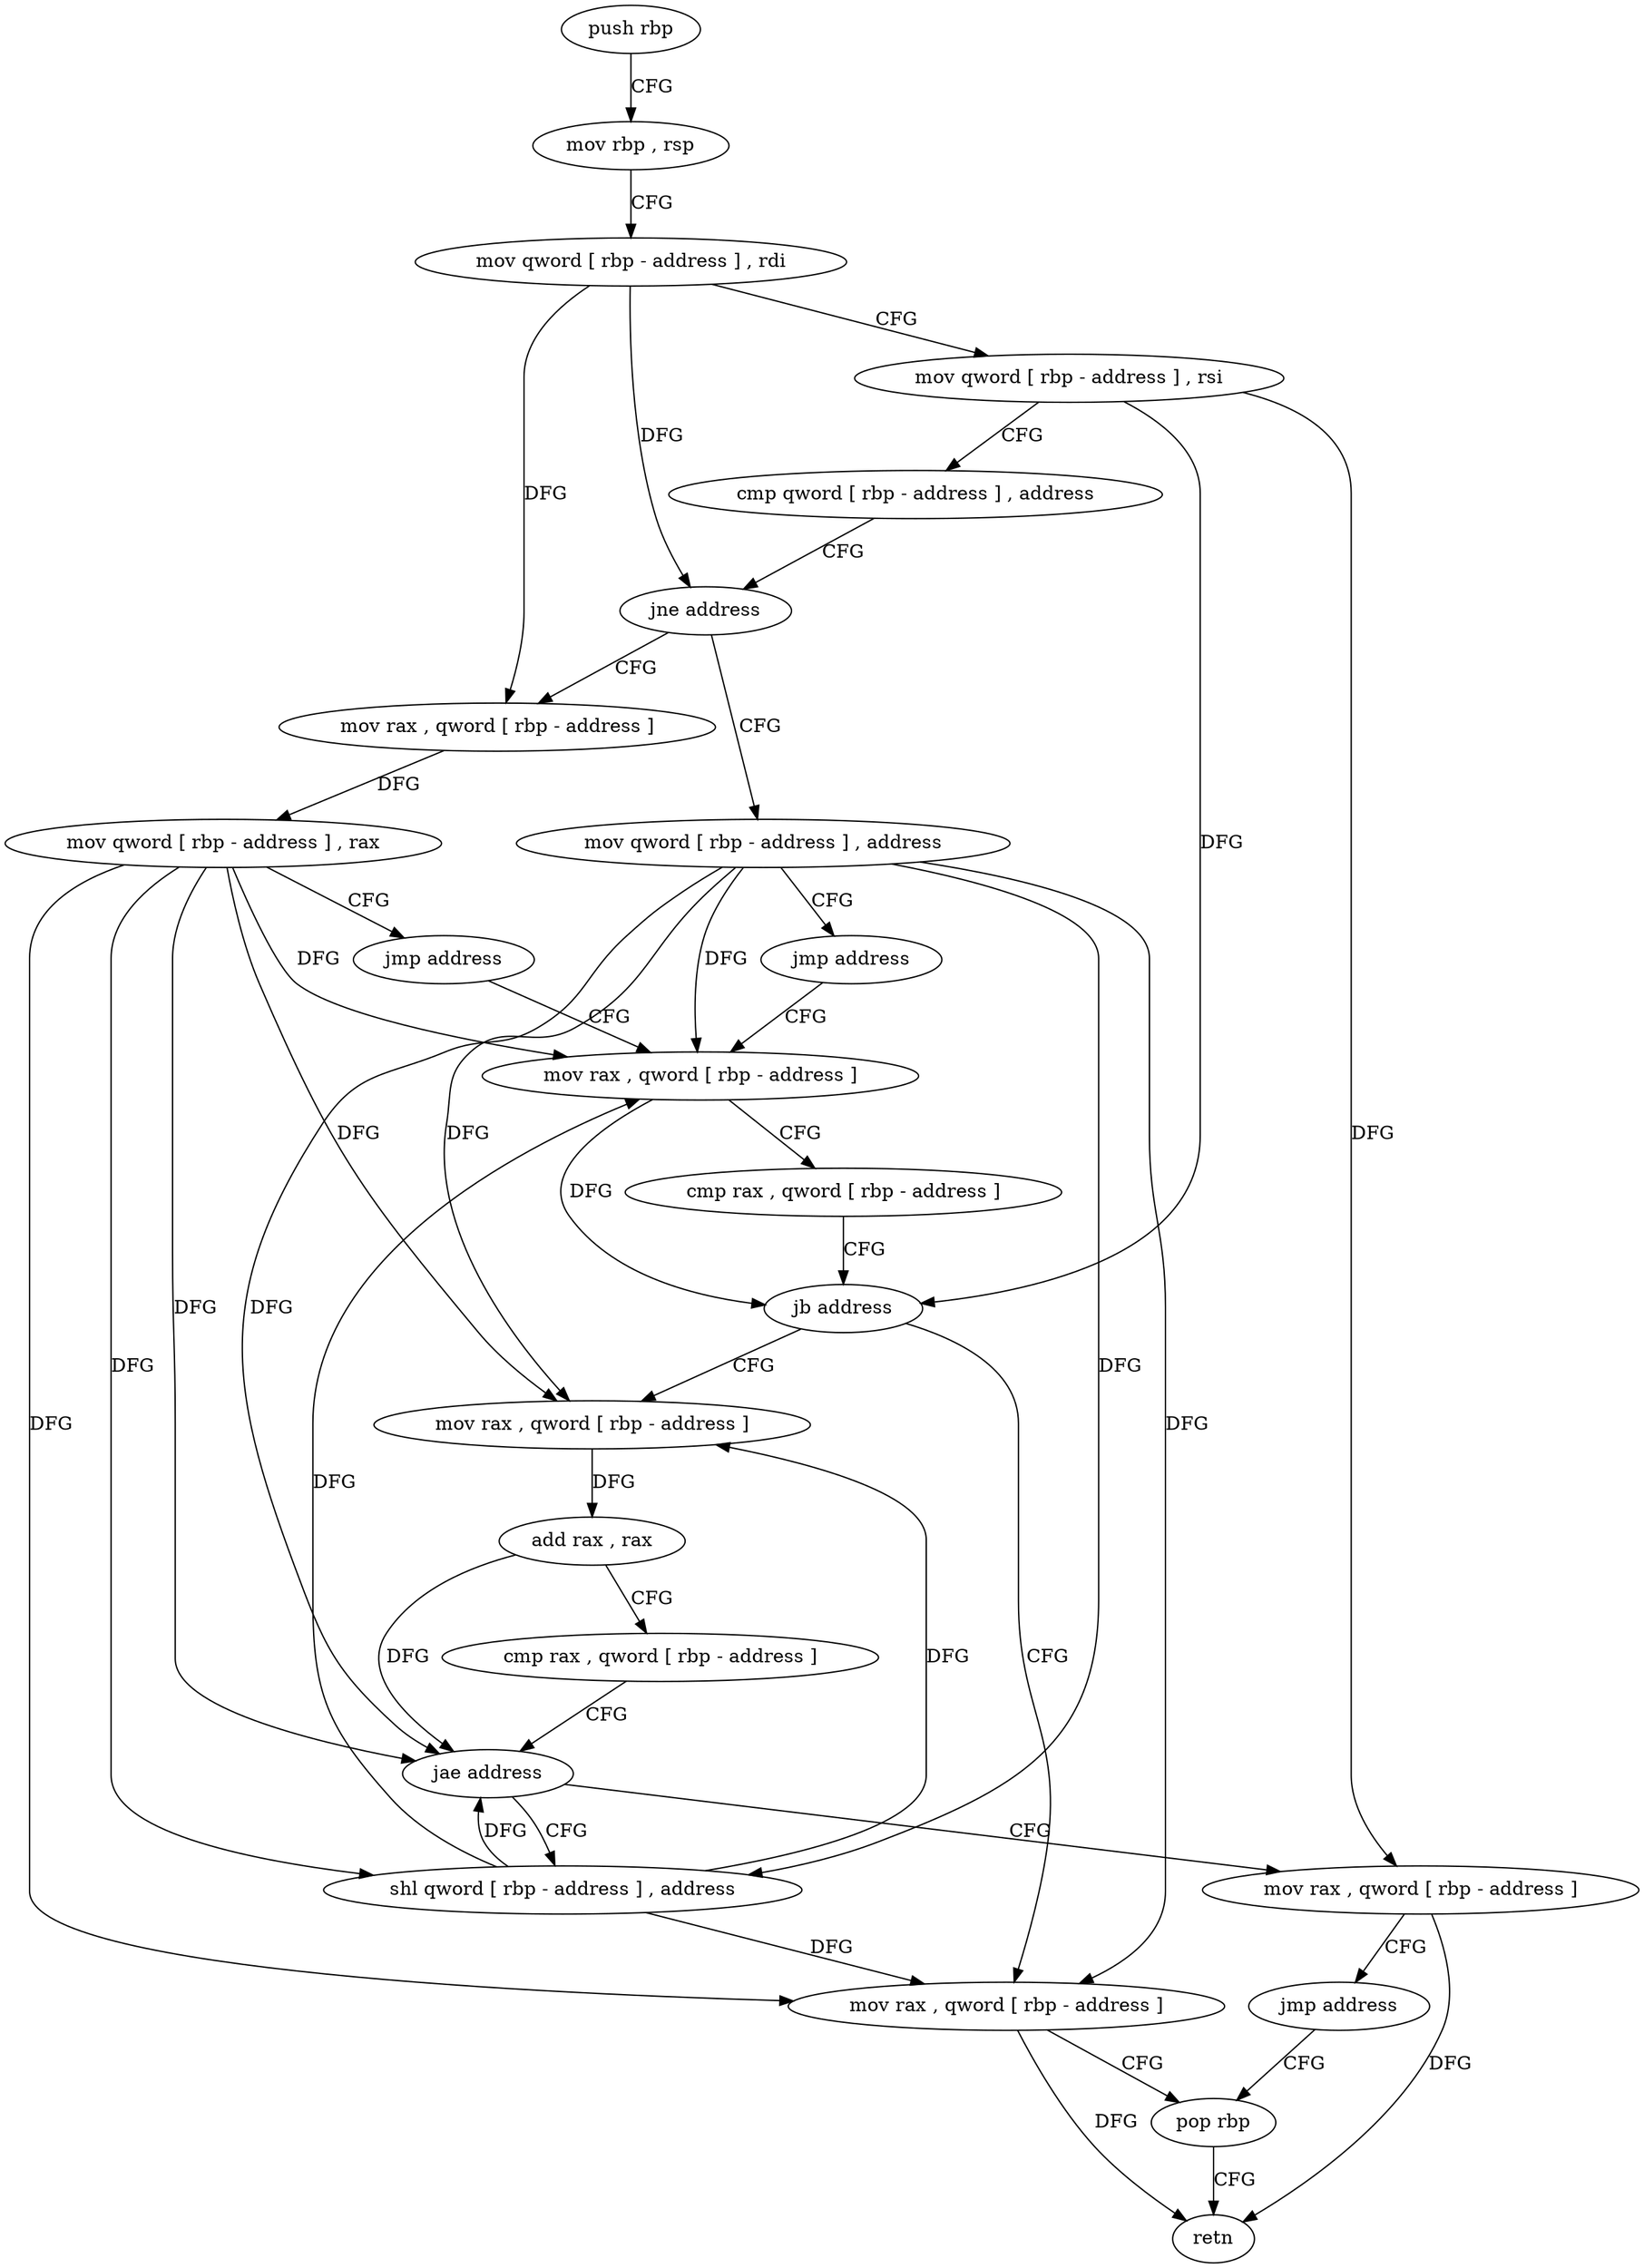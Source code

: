 digraph "func" {
"4279555" [label = "push rbp" ]
"4279556" [label = "mov rbp , rsp" ]
"4279559" [label = "mov qword [ rbp - address ] , rdi" ]
"4279563" [label = "mov qword [ rbp - address ] , rsi" ]
"4279567" [label = "cmp qword [ rbp - address ] , address" ]
"4279572" [label = "jne address" ]
"4279584" [label = "mov rax , qword [ rbp - address ]" ]
"4279574" [label = "mov qword [ rbp - address ] , address" ]
"4279588" [label = "mov qword [ rbp - address ] , rax" ]
"4279592" [label = "jmp address" ]
"4279617" [label = "mov rax , qword [ rbp - address ]" ]
"4279582" [label = "jmp address" ]
"4279621" [label = "cmp rax , qword [ rbp - address ]" ]
"4279625" [label = "jb address" ]
"4279594" [label = "mov rax , qword [ rbp - address ]" ]
"4279627" [label = "mov rax , qword [ rbp - address ]" ]
"4279598" [label = "add rax , rax" ]
"4279601" [label = "cmp rax , qword [ rbp - address ]" ]
"4279605" [label = "jae address" ]
"4279613" [label = "shl qword [ rbp - address ] , address" ]
"4279607" [label = "mov rax , qword [ rbp - address ]" ]
"4279631" [label = "pop rbp" ]
"4279611" [label = "jmp address" ]
"4279632" [label = "retn" ]
"4279555" -> "4279556" [ label = "CFG" ]
"4279556" -> "4279559" [ label = "CFG" ]
"4279559" -> "4279563" [ label = "CFG" ]
"4279559" -> "4279572" [ label = "DFG" ]
"4279559" -> "4279584" [ label = "DFG" ]
"4279563" -> "4279567" [ label = "CFG" ]
"4279563" -> "4279625" [ label = "DFG" ]
"4279563" -> "4279607" [ label = "DFG" ]
"4279567" -> "4279572" [ label = "CFG" ]
"4279572" -> "4279584" [ label = "CFG" ]
"4279572" -> "4279574" [ label = "CFG" ]
"4279584" -> "4279588" [ label = "DFG" ]
"4279574" -> "4279582" [ label = "CFG" ]
"4279574" -> "4279617" [ label = "DFG" ]
"4279574" -> "4279594" [ label = "DFG" ]
"4279574" -> "4279605" [ label = "DFG" ]
"4279574" -> "4279627" [ label = "DFG" ]
"4279574" -> "4279613" [ label = "DFG" ]
"4279588" -> "4279592" [ label = "CFG" ]
"4279588" -> "4279617" [ label = "DFG" ]
"4279588" -> "4279594" [ label = "DFG" ]
"4279588" -> "4279605" [ label = "DFG" ]
"4279588" -> "4279627" [ label = "DFG" ]
"4279588" -> "4279613" [ label = "DFG" ]
"4279592" -> "4279617" [ label = "CFG" ]
"4279617" -> "4279621" [ label = "CFG" ]
"4279617" -> "4279625" [ label = "DFG" ]
"4279582" -> "4279617" [ label = "CFG" ]
"4279621" -> "4279625" [ label = "CFG" ]
"4279625" -> "4279594" [ label = "CFG" ]
"4279625" -> "4279627" [ label = "CFG" ]
"4279594" -> "4279598" [ label = "DFG" ]
"4279627" -> "4279631" [ label = "CFG" ]
"4279627" -> "4279632" [ label = "DFG" ]
"4279598" -> "4279601" [ label = "CFG" ]
"4279598" -> "4279605" [ label = "DFG" ]
"4279601" -> "4279605" [ label = "CFG" ]
"4279605" -> "4279613" [ label = "CFG" ]
"4279605" -> "4279607" [ label = "CFG" ]
"4279613" -> "4279617" [ label = "DFG" ]
"4279613" -> "4279594" [ label = "DFG" ]
"4279613" -> "4279605" [ label = "DFG" ]
"4279613" -> "4279627" [ label = "DFG" ]
"4279607" -> "4279611" [ label = "CFG" ]
"4279607" -> "4279632" [ label = "DFG" ]
"4279631" -> "4279632" [ label = "CFG" ]
"4279611" -> "4279631" [ label = "CFG" ]
}
